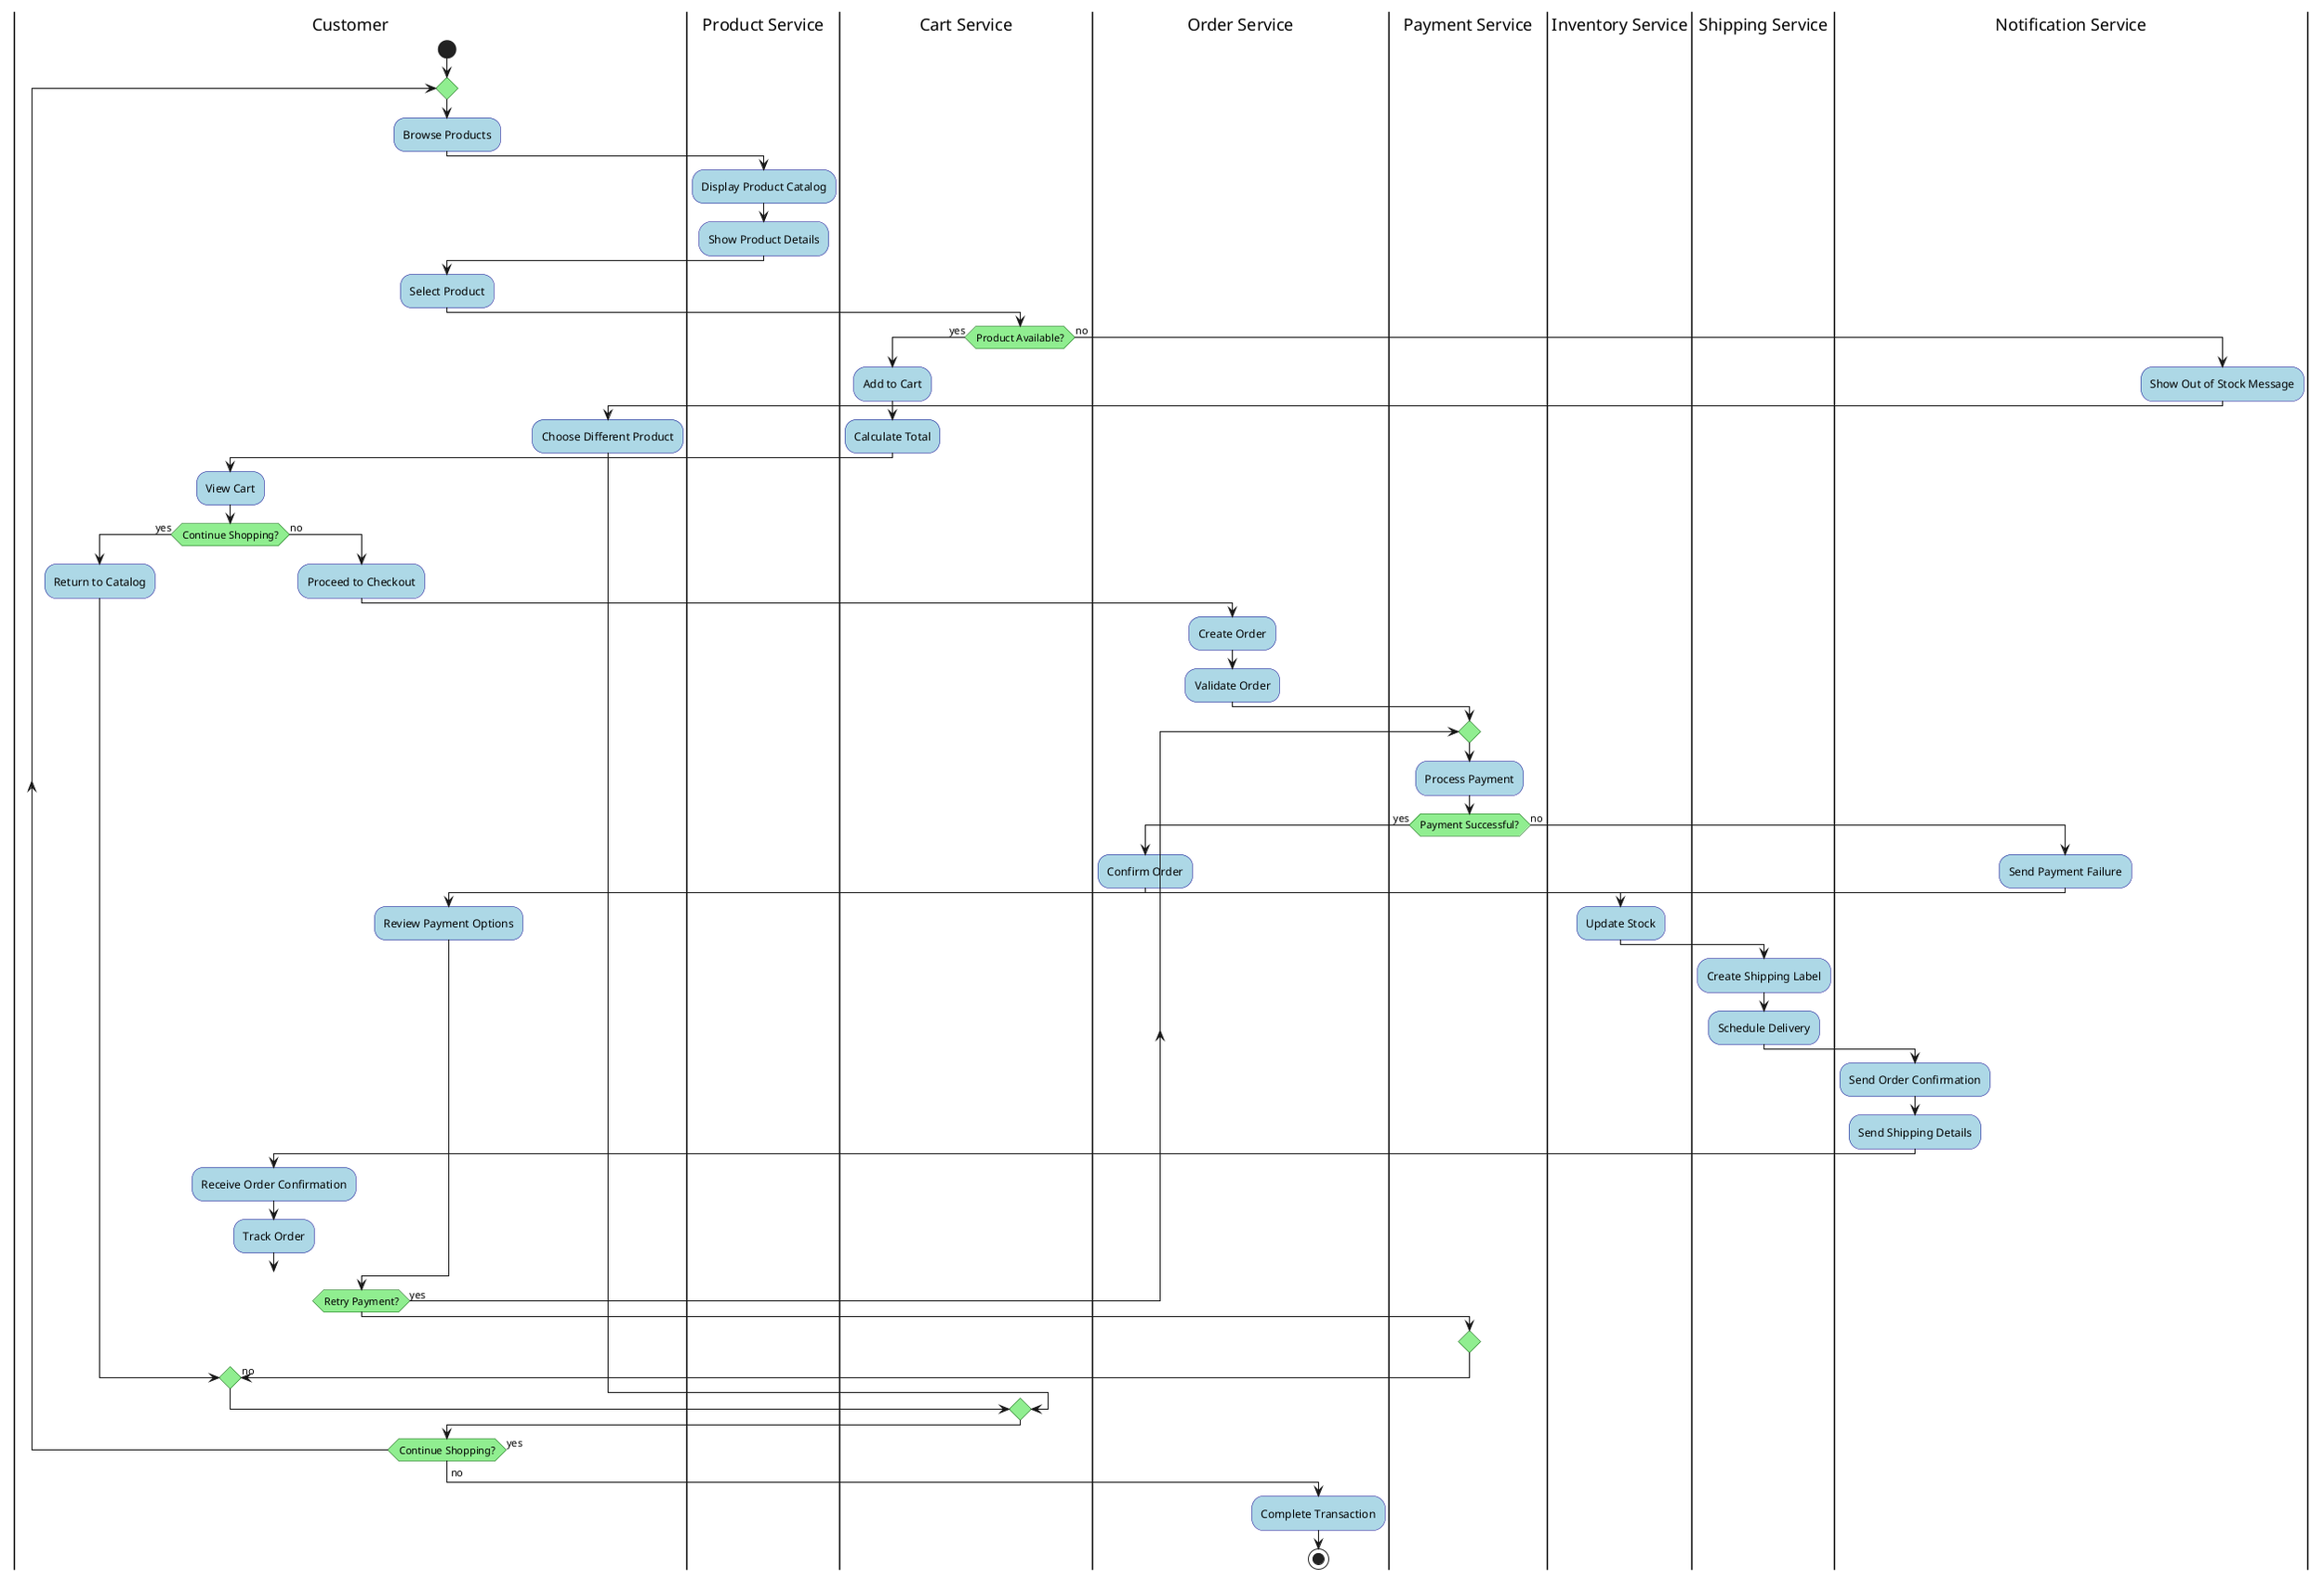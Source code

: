 @startuml
'https://plantuml.com/activity-diagram-beta

skinparam ActivityBackgroundColor LightBlue
skinparam ActivityBorderColor DarkBlue
skinparam ActivityDiamondBackgroundColor LightGreen
skinparam ActivityDiamondBorderColor DarkGreen

|Customer|
start
repeat
  :Browse Products;

  |Product Service|
  :Display Product Catalog;
  :Show Product Details;

  |Customer|
  :Select Product;

  |Cart Service|
  if (Product Available?) then (yes)
    :Add to Cart;
    :Calculate Total;

    |Customer|
    :View Cart;

    if (Continue Shopping?) then (yes)
      |Customer|
      :Return to Catalog;
    else (no)
      :Proceed to Checkout;

      |Order Service|
      :Create Order;
      :Validate Order;

      |Payment Service|
      repeat
        :Process Payment;
        if (Payment Successful?) then (yes)

          |Order Service|
          :Confirm Order;

          |Inventory Service|
          :Update Stock;

          |Shipping Service|
          :Create Shipping Label;
          :Schedule Delivery;

          |Notification Service|
          :Send Order Confirmation;
          :Send Shipping Details;

          |Customer|
          :Receive Order Confirmation;
          :Track Order;
          break

        else (no)
          |Notification Service|
          :Send Payment Failure;

          |Customer|
          :Review Payment Options;
        endif
      repeat while (Retry Payment?) is (yes)
      ->no;
    endif

  else (no)
    |Notification Service|
    :Show Out of Stock Message;

    |Customer|
    :Choose Different Product;
  endif

repeat while (Continue Shopping?) is (yes)
->no;

|Order Service|
:Complete Transaction;

stop

@enduml
